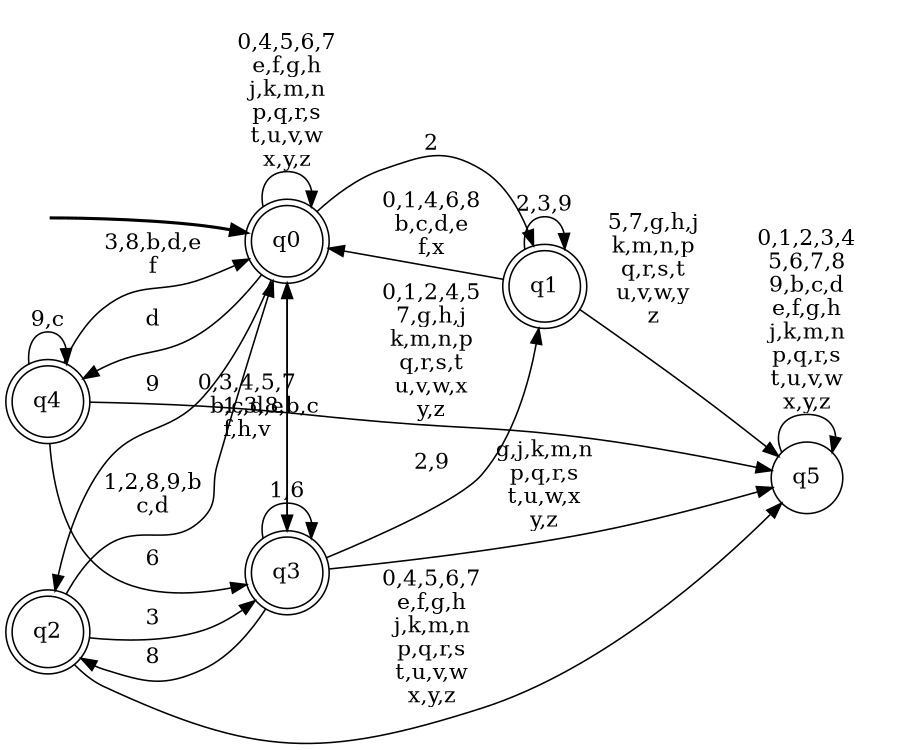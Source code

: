 digraph BlueStar {
__start0 [style = invis, shape = none, label = "", width = 0, height = 0];

rankdir=LR;
size="8,5";

s0 [style="rounded,filled", color="black", fillcolor="white" shape="doublecircle", label="q0"];
s1 [style="rounded,filled", color="black", fillcolor="white" shape="doublecircle", label="q1"];
s2 [style="rounded,filled", color="black", fillcolor="white" shape="doublecircle", label="q2"];
s3 [style="rounded,filled", color="black", fillcolor="white" shape="doublecircle", label="q3"];
s4 [style="rounded,filled", color="black", fillcolor="white" shape="doublecircle", label="q4"];
s5 [style="filled", color="black", fillcolor="white" shape="circle", label="q5"];
subgraph cluster_main { 
	graph [pad=".75", ranksep="0.15", nodesep="0.15"];
	 style=invis; 
	__start0 -> s0 [penwidth=2];
}
s0 -> s0 [label="0,4,5,6,7\ne,f,g,h\nj,k,m,n\np,q,r,s\nt,u,v,w\nx,y,z"];
s0 -> s1 [label="2"];
s0 -> s2 [label="9"];
s0 -> s3 [label="1,3,8,b,c"];
s0 -> s4 [label="d"];
s1 -> s0 [label="0,1,4,6,8\nb,c,d,e\nf,x"];
s1 -> s1 [label="2,3,9"];
s1 -> s5 [label="5,7,g,h,j\nk,m,n,p\nq,r,s,t\nu,v,w,y\nz"];
s2 -> s0 [label="1,2,8,9,b\nc,d"];
s2 -> s3 [label="3"];
s2 -> s5 [label="0,4,5,6,7\ne,f,g,h\nj,k,m,n\np,q,r,s\nt,u,v,w\nx,y,z"];
s3 -> s0 [label="0,3,4,5,7\nb,c,d,e\nf,h,v"];
s3 -> s1 [label="2,9"];
s3 -> s2 [label="8"];
s3 -> s3 [label="1,6"];
s3 -> s5 [label="g,j,k,m,n\np,q,r,s\nt,u,w,x\ny,z"];
s4 -> s0 [label="3,8,b,d,e\nf"];
s4 -> s3 [label="6"];
s4 -> s4 [label="9,c"];
s4 -> s5 [label="0,1,2,4,5\n7,g,h,j\nk,m,n,p\nq,r,s,t\nu,v,w,x\ny,z"];
s5 -> s5 [label="0,1,2,3,4\n5,6,7,8\n9,b,c,d\ne,f,g,h\nj,k,m,n\np,q,r,s\nt,u,v,w\nx,y,z"];

}